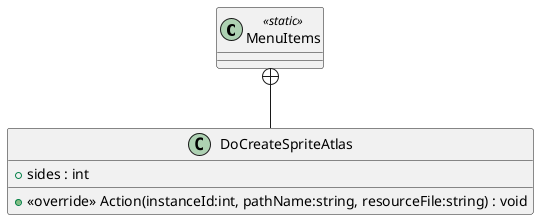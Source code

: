 @startuml
class MenuItems <<static>> {
}
class DoCreateSpriteAtlas {
    + sides : int
    + <<override>> Action(instanceId:int, pathName:string, resourceFile:string) : void
}
MenuItems +-- DoCreateSpriteAtlas
@enduml
